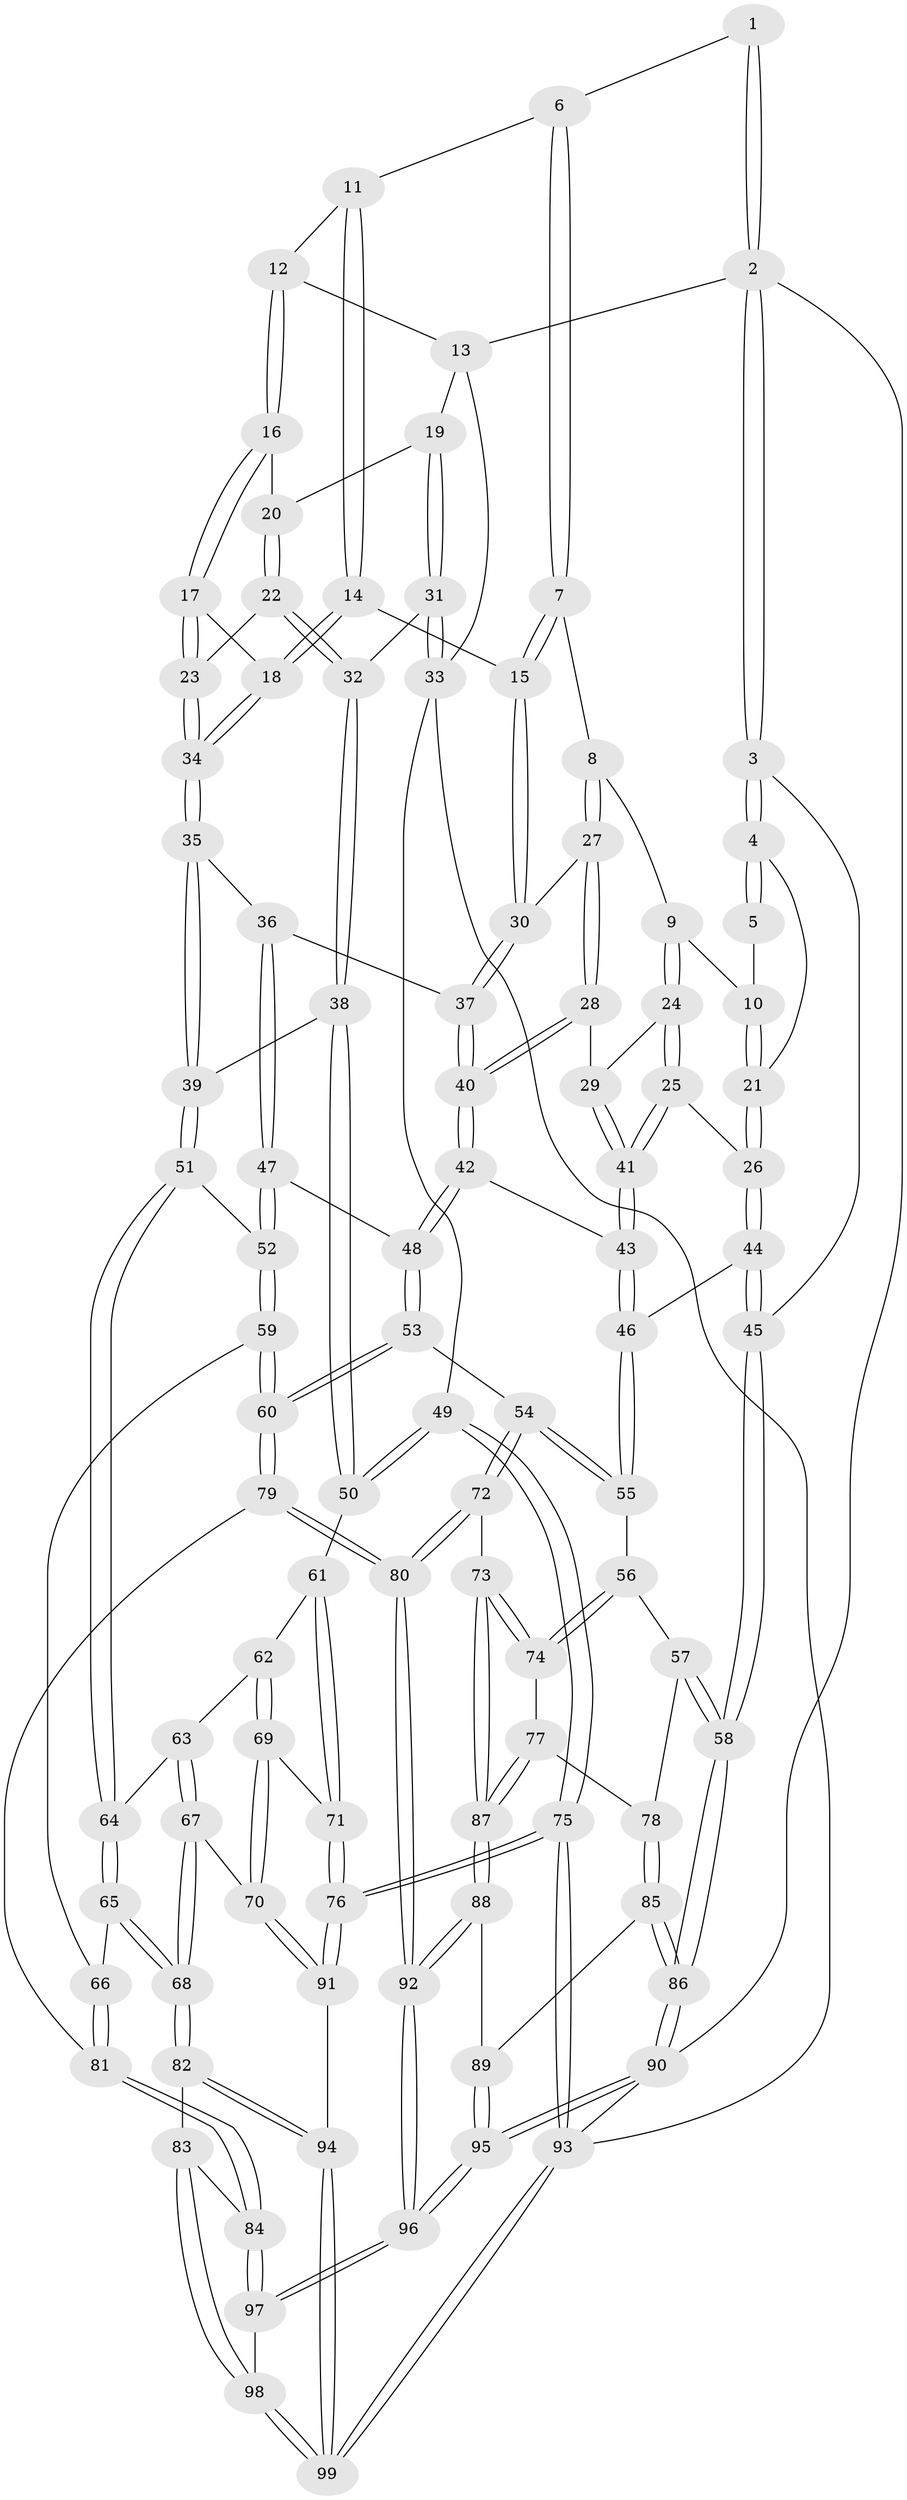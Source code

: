 // coarse degree distribution, {4: 0.4057971014492754, 5: 0.391304347826087, 6: 0.10144927536231885, 3: 0.10144927536231885}
// Generated by graph-tools (version 1.1) at 2025/52/02/27/25 19:52:41]
// undirected, 99 vertices, 244 edges
graph export_dot {
graph [start="1"]
  node [color=gray90,style=filled];
  1 [pos="+0.29397569599404094+0"];
  2 [pos="+0+0"];
  3 [pos="+0+0.03917115269068432"];
  4 [pos="+0.06912987454199669+0.17536913628842066"];
  5 [pos="+0.2757174673993811+0"];
  6 [pos="+0.5302558866117217+0"];
  7 [pos="+0.45437284227224684+0.08828946930660829"];
  8 [pos="+0.3889100204866468+0.12815842286121015"];
  9 [pos="+0.3396111549010252+0.12242222502187172"];
  10 [pos="+0.2729615496263319+0.07966640806090339"];
  11 [pos="+0.655908594685965+0"];
  12 [pos="+0.7170337339723657+0"];
  13 [pos="+0.7388545069500485+0"];
  14 [pos="+0.5928627165016562+0.19051264439645518"];
  15 [pos="+0.5475503317741964+0.1972220225985404"];
  16 [pos="+0.6916793780099657+0.1439073547460401"];
  17 [pos="+0.6582266581682937+0.1963125468130028"];
  18 [pos="+0.6407536475430928+0.20464578972450548"];
  19 [pos="+0.8797949783268715+0.09561189624412564"];
  20 [pos="+0.7282809243539295+0.14561836702382847"];
  21 [pos="+0.09030130417642432+0.18693923006084404"];
  22 [pos="+0.8179058104951988+0.24055446730713526"];
  23 [pos="+0.8130333214485574+0.24051507141666756"];
  24 [pos="+0.28509065142682033+0.21199899096290667"];
  25 [pos="+0.16177588504337628+0.25563302194499454"];
  26 [pos="+0.11995956459538087+0.22580580879958104"];
  27 [pos="+0.39160147899989234+0.2624649561706996"];
  28 [pos="+0.38772331850712105+0.26728138897223647"];
  29 [pos="+0.3831886558424344+0.2677178220961737"];
  30 [pos="+0.5191737436352081+0.2473541579446574"];
  31 [pos="+0.9631254808749616+0.22980028493454507"];
  32 [pos="+0.9347813686928701+0.2535168480166109"];
  33 [pos="+1+0.2261586914274097"];
  34 [pos="+0.6636065612244176+0.3140232455270641"];
  35 [pos="+0.6526393331679524+0.38380806727642053"];
  36 [pos="+0.5740968426347541+0.3641605189631825"];
  37 [pos="+0.5335971710973678+0.3276277738889542"];
  38 [pos="+0.8856880527777574+0.3437580337078325"];
  39 [pos="+0.7330335597420433+0.49143190716926793"];
  40 [pos="+0.4174993677498596+0.37616592247383474"];
  41 [pos="+0.22593464126414947+0.34829514710892767"];
  42 [pos="+0.3831183746399126+0.47495107320709146"];
  43 [pos="+0.2489486075593713+0.46071634860243554"];
  44 [pos="+0.056934718511440885+0.40275979627955255"];
  45 [pos="+0+0.5392377675942907"];
  46 [pos="+0.2219306428250848+0.4868551536016184"];
  47 [pos="+0.43579821475103553+0.5191298845462758"];
  48 [pos="+0.43276205484471986+0.5180428223606928"];
  49 [pos="+1+0.6225860323936578"];
  50 [pos="+1+0.5959936229203668"];
  51 [pos="+0.7299917541207167+0.5145323428536329"];
  52 [pos="+0.48277250581332615+0.5529131276131812"];
  53 [pos="+0.3287574561541199+0.6744092873922388"];
  54 [pos="+0.2986100125487739+0.6823180617166618"];
  55 [pos="+0.16083633814651443+0.590293987061311"];
  56 [pos="+0.16064575663128125+0.5903990173502018"];
  57 [pos="+0.047150324203487456+0.602864806476029"];
  58 [pos="+0+0.6057306225652078"];
  59 [pos="+0.4977397538564404+0.6834325546381839"];
  60 [pos="+0.47132274102331867+0.7479860261294065"];
  61 [pos="+0.9807750127601147+0.6037612475022102"];
  62 [pos="+0.8875862832876312+0.6141321286650341"];
  63 [pos="+0.8489064451650654+0.5975462096895352"];
  64 [pos="+0.7357279072847454+0.5279557543541075"];
  65 [pos="+0.6830259384885651+0.6760217947225294"];
  66 [pos="+0.6608289768793385+0.6815488298545266"];
  67 [pos="+0.7602319519009221+0.8205994757775564"];
  68 [pos="+0.7260639543151314+0.8162207141391435"];
  69 [pos="+0.880966916866572+0.7402115288071478"];
  70 [pos="+0.7662162503400054+0.8223522402049498"];
  71 [pos="+0.9358377478988512+0.784847081232047"];
  72 [pos="+0.2879043295496312+0.7814155538305038"];
  73 [pos="+0.25209447886619485+0.7943073358299397"];
  74 [pos="+0.16753688450593904+0.7146563202904467"];
  75 [pos="+1+1"];
  76 [pos="+1+0.9584713600579737"];
  77 [pos="+0.14339719562991404+0.7676838527879736"];
  78 [pos="+0.10395320805830305+0.7703661307602149"];
  79 [pos="+0.47692724441478146+0.8313667588471838"];
  80 [pos="+0.40879036446270534+0.8702825242229709"];
  81 [pos="+0.5057354486763408+0.8424498042170723"];
  82 [pos="+0.6382973655557945+0.885662221778725"];
  83 [pos="+0.6216286835204551+0.8918312924498356"];
  84 [pos="+0.5122752282802957+0.8461814693281655"];
  85 [pos="+0+0.835944512977922"];
  86 [pos="+0+0.7617296259248909"];
  87 [pos="+0.17919498732119218+0.8702027617340686"];
  88 [pos="+0.17635550426534966+0.8783980103871996"];
  89 [pos="+0.050573292486581496+0.8705438676828571"];
  90 [pos="+0+1"];
  91 [pos="+0.7969574688052758+0.8510423049466536"];
  92 [pos="+0.2862228425942374+1"];
  93 [pos="+1+1"];
  94 [pos="+0.7931223206067105+1"];
  95 [pos="+0.11239507694929975+1"];
  96 [pos="+0.2729921815658133+1"];
  97 [pos="+0.49345492491417164+1"];
  98 [pos="+0.5890270197433394+1"];
  99 [pos="+0.9602233065237383+1"];
  1 -- 2;
  1 -- 2;
  1 -- 6;
  2 -- 3;
  2 -- 3;
  2 -- 13;
  2 -- 90;
  3 -- 4;
  3 -- 4;
  3 -- 45;
  4 -- 5;
  4 -- 5;
  4 -- 21;
  5 -- 10;
  6 -- 7;
  6 -- 7;
  6 -- 11;
  7 -- 8;
  7 -- 15;
  7 -- 15;
  8 -- 9;
  8 -- 27;
  8 -- 27;
  9 -- 10;
  9 -- 24;
  9 -- 24;
  10 -- 21;
  10 -- 21;
  11 -- 12;
  11 -- 14;
  11 -- 14;
  12 -- 13;
  12 -- 16;
  12 -- 16;
  13 -- 19;
  13 -- 33;
  14 -- 15;
  14 -- 18;
  14 -- 18;
  15 -- 30;
  15 -- 30;
  16 -- 17;
  16 -- 17;
  16 -- 20;
  17 -- 18;
  17 -- 23;
  17 -- 23;
  18 -- 34;
  18 -- 34;
  19 -- 20;
  19 -- 31;
  19 -- 31;
  20 -- 22;
  20 -- 22;
  21 -- 26;
  21 -- 26;
  22 -- 23;
  22 -- 32;
  22 -- 32;
  23 -- 34;
  23 -- 34;
  24 -- 25;
  24 -- 25;
  24 -- 29;
  25 -- 26;
  25 -- 41;
  25 -- 41;
  26 -- 44;
  26 -- 44;
  27 -- 28;
  27 -- 28;
  27 -- 30;
  28 -- 29;
  28 -- 40;
  28 -- 40;
  29 -- 41;
  29 -- 41;
  30 -- 37;
  30 -- 37;
  31 -- 32;
  31 -- 33;
  31 -- 33;
  32 -- 38;
  32 -- 38;
  33 -- 49;
  33 -- 93;
  34 -- 35;
  34 -- 35;
  35 -- 36;
  35 -- 39;
  35 -- 39;
  36 -- 37;
  36 -- 47;
  36 -- 47;
  37 -- 40;
  37 -- 40;
  38 -- 39;
  38 -- 50;
  38 -- 50;
  39 -- 51;
  39 -- 51;
  40 -- 42;
  40 -- 42;
  41 -- 43;
  41 -- 43;
  42 -- 43;
  42 -- 48;
  42 -- 48;
  43 -- 46;
  43 -- 46;
  44 -- 45;
  44 -- 45;
  44 -- 46;
  45 -- 58;
  45 -- 58;
  46 -- 55;
  46 -- 55;
  47 -- 48;
  47 -- 52;
  47 -- 52;
  48 -- 53;
  48 -- 53;
  49 -- 50;
  49 -- 50;
  49 -- 75;
  49 -- 75;
  50 -- 61;
  51 -- 52;
  51 -- 64;
  51 -- 64;
  52 -- 59;
  52 -- 59;
  53 -- 54;
  53 -- 60;
  53 -- 60;
  54 -- 55;
  54 -- 55;
  54 -- 72;
  54 -- 72;
  55 -- 56;
  56 -- 57;
  56 -- 74;
  56 -- 74;
  57 -- 58;
  57 -- 58;
  57 -- 78;
  58 -- 86;
  58 -- 86;
  59 -- 60;
  59 -- 60;
  59 -- 66;
  60 -- 79;
  60 -- 79;
  61 -- 62;
  61 -- 71;
  61 -- 71;
  62 -- 63;
  62 -- 69;
  62 -- 69;
  63 -- 64;
  63 -- 67;
  63 -- 67;
  64 -- 65;
  64 -- 65;
  65 -- 66;
  65 -- 68;
  65 -- 68;
  66 -- 81;
  66 -- 81;
  67 -- 68;
  67 -- 68;
  67 -- 70;
  68 -- 82;
  68 -- 82;
  69 -- 70;
  69 -- 70;
  69 -- 71;
  70 -- 91;
  70 -- 91;
  71 -- 76;
  71 -- 76;
  72 -- 73;
  72 -- 80;
  72 -- 80;
  73 -- 74;
  73 -- 74;
  73 -- 87;
  73 -- 87;
  74 -- 77;
  75 -- 76;
  75 -- 76;
  75 -- 93;
  75 -- 93;
  76 -- 91;
  76 -- 91;
  77 -- 78;
  77 -- 87;
  77 -- 87;
  78 -- 85;
  78 -- 85;
  79 -- 80;
  79 -- 80;
  79 -- 81;
  80 -- 92;
  80 -- 92;
  81 -- 84;
  81 -- 84;
  82 -- 83;
  82 -- 94;
  82 -- 94;
  83 -- 84;
  83 -- 98;
  83 -- 98;
  84 -- 97;
  84 -- 97;
  85 -- 86;
  85 -- 86;
  85 -- 89;
  86 -- 90;
  86 -- 90;
  87 -- 88;
  87 -- 88;
  88 -- 89;
  88 -- 92;
  88 -- 92;
  89 -- 95;
  89 -- 95;
  90 -- 95;
  90 -- 95;
  90 -- 93;
  91 -- 94;
  92 -- 96;
  92 -- 96;
  93 -- 99;
  93 -- 99;
  94 -- 99;
  94 -- 99;
  95 -- 96;
  95 -- 96;
  96 -- 97;
  96 -- 97;
  97 -- 98;
  98 -- 99;
  98 -- 99;
}
